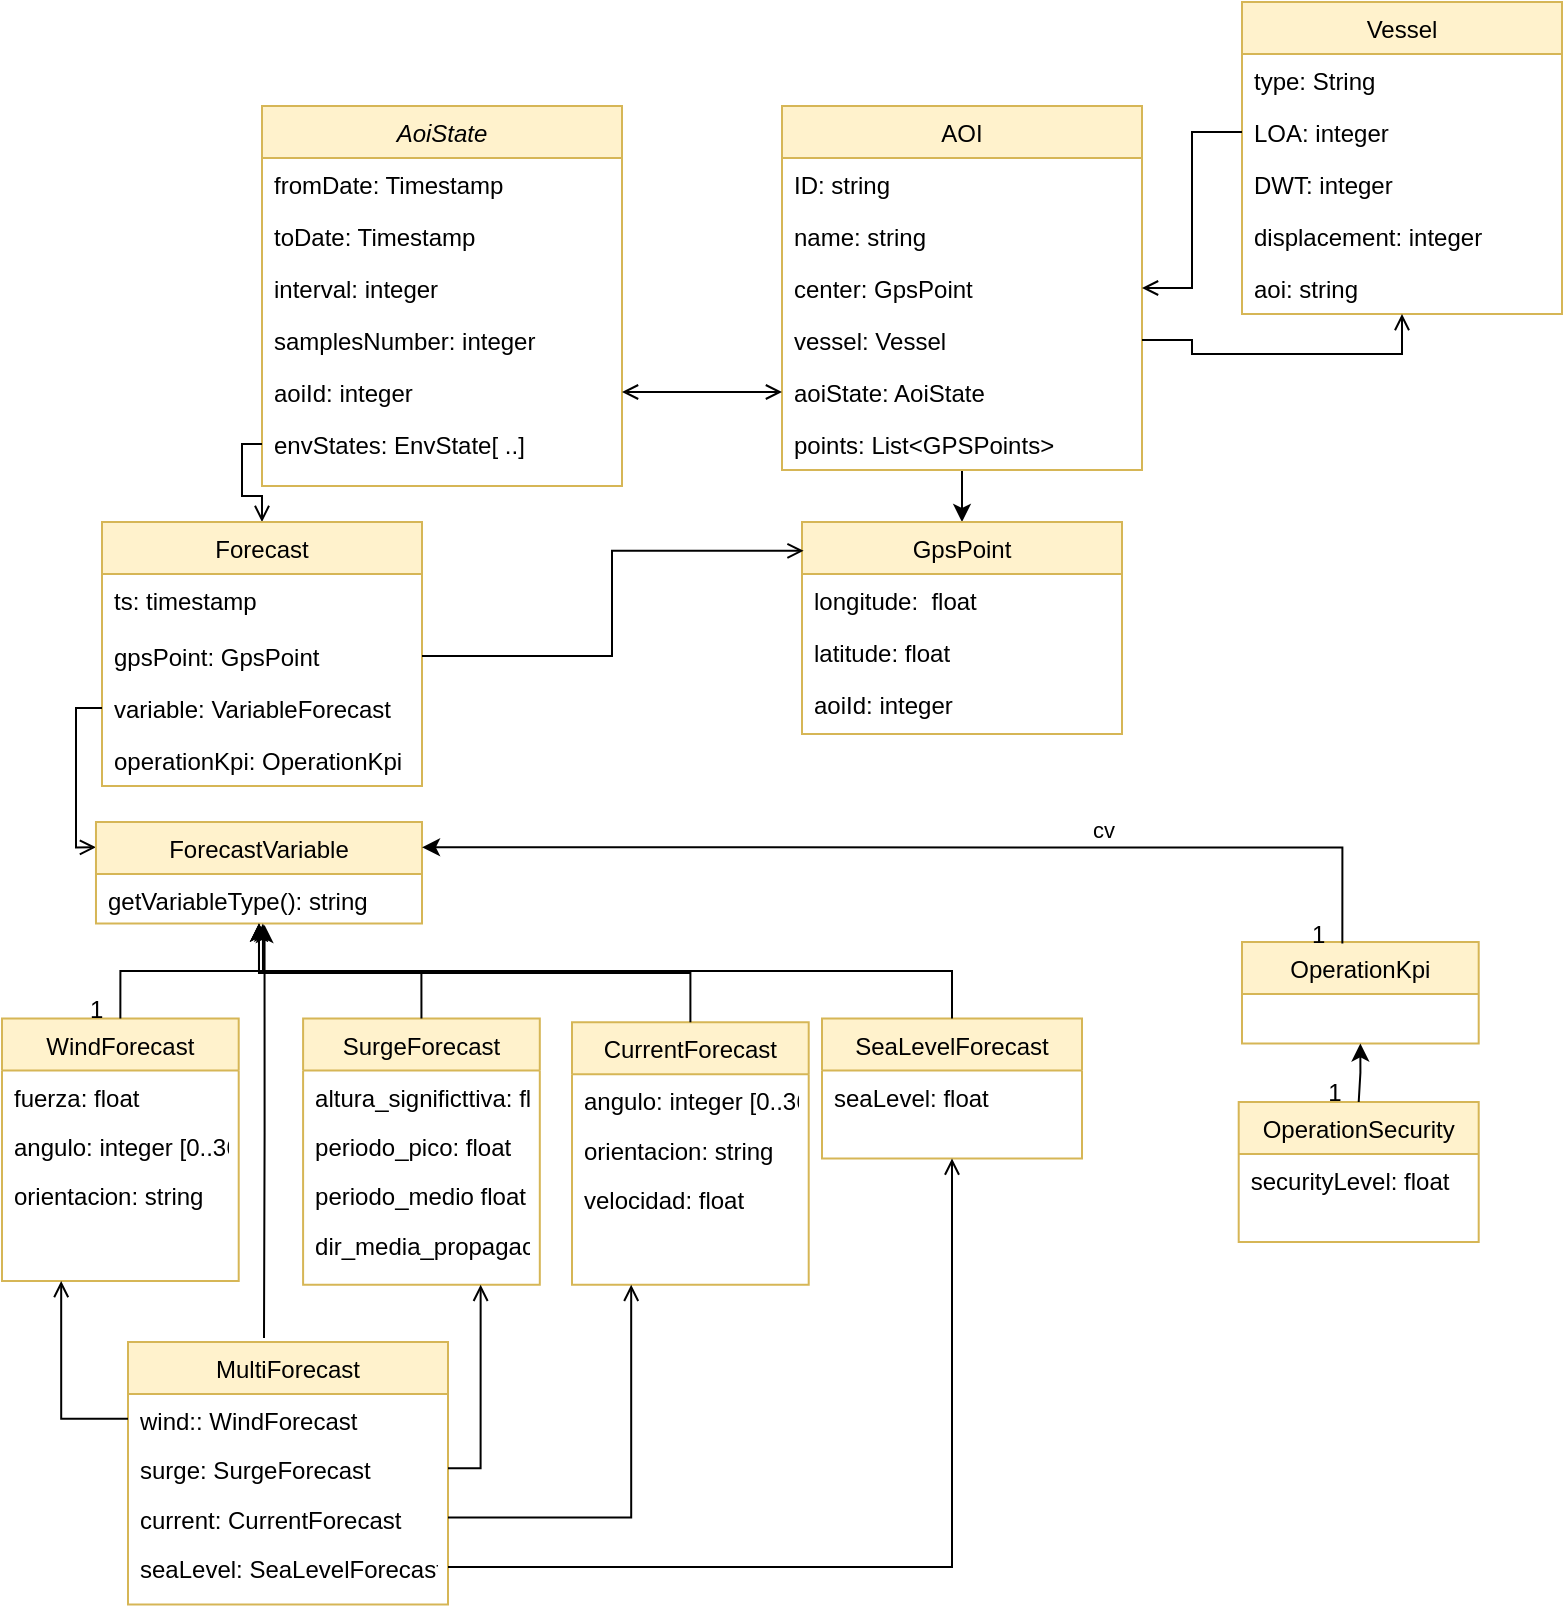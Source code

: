<mxfile version="20.2.3" type="device" pages="2"><diagram id="C5RBs43oDa-KdzZeNtuy" name="Modelo"><mxGraphModel dx="1038" dy="659" grid="1" gridSize="10" guides="1" tooltips="1" connect="1" arrows="1" fold="1" page="1" pageScale="1" pageWidth="827" pageHeight="1169" math="0" shadow="0"><root><mxCell id="WIyWlLk6GJQsqaUBKTNV-0"/><mxCell id="WIyWlLk6GJQsqaUBKTNV-1" parent="WIyWlLk6GJQsqaUBKTNV-0"/><mxCell id="zkfFHV4jXpPFQw0GAbJ--0" value="AoiState" style="swimlane;fontStyle=2;align=center;verticalAlign=top;childLayout=stackLayout;horizontal=1;startSize=26;horizontalStack=0;resizeParent=1;resizeLast=0;collapsible=1;marginBottom=0;rounded=0;shadow=0;strokeWidth=1;fillColor=#fff2cc;strokeColor=#d6b656;" parent="WIyWlLk6GJQsqaUBKTNV-1" vertex="1"><mxGeometry x="140" y="62" width="180" height="190" as="geometry"><mxRectangle x="230" y="140" width="160" height="26" as="alternateBounds"/></mxGeometry></mxCell><mxCell id="zkfFHV4jXpPFQw0GAbJ--1" value="fromDate: Timestamp" style="text;align=left;verticalAlign=top;spacingLeft=4;spacingRight=4;overflow=hidden;rotatable=0;points=[[0,0.5],[1,0.5]];portConstraint=eastwest;" parent="zkfFHV4jXpPFQw0GAbJ--0" vertex="1"><mxGeometry y="26" width="180" height="26" as="geometry"/></mxCell><mxCell id="zkfFHV4jXpPFQw0GAbJ--2" value="toDate: Timestamp" style="text;align=left;verticalAlign=top;spacingLeft=4;spacingRight=4;overflow=hidden;rotatable=0;points=[[0,0.5],[1,0.5]];portConstraint=eastwest;rounded=0;shadow=0;html=0;" parent="zkfFHV4jXpPFQw0GAbJ--0" vertex="1"><mxGeometry y="52" width="180" height="26" as="geometry"/></mxCell><mxCell id="zkfFHV4jXpPFQw0GAbJ--3" value="interval: integer" style="text;align=left;verticalAlign=top;spacingLeft=4;spacingRight=4;overflow=hidden;rotatable=0;points=[[0,0.5],[1,0.5]];portConstraint=eastwest;rounded=0;shadow=0;html=0;" parent="zkfFHV4jXpPFQw0GAbJ--0" vertex="1"><mxGeometry y="78" width="180" height="26" as="geometry"/></mxCell><mxCell id="NjM_qODb5uudZR_qQ9IR-6" value="samplesNumber: integer" style="text;align=left;verticalAlign=top;spacingLeft=4;spacingRight=4;overflow=hidden;rotatable=0;points=[[0,0.5],[1,0.5]];portConstraint=eastwest;rounded=0;shadow=0;html=0;" parent="zkfFHV4jXpPFQw0GAbJ--0" vertex="1"><mxGeometry y="104" width="180" height="26" as="geometry"/></mxCell><mxCell id="NjM_qODb5uudZR_qQ9IR-45" value="aoiId: integer" style="text;align=left;verticalAlign=top;spacingLeft=4;spacingRight=4;overflow=hidden;rotatable=0;points=[[0,0.5],[1,0.5]];portConstraint=eastwest;rounded=0;shadow=0;html=0;" parent="zkfFHV4jXpPFQw0GAbJ--0" vertex="1"><mxGeometry y="130" width="180" height="26" as="geometry"/></mxCell><mxCell id="NjM_qODb5uudZR_qQ9IR-0" value="envStates: EnvState[ ..]" style="text;align=left;verticalAlign=top;spacingLeft=4;spacingRight=4;overflow=hidden;rotatable=0;points=[[0,0.5],[1,0.5]];portConstraint=eastwest;rounded=0;shadow=0;html=0;" parent="zkfFHV4jXpPFQw0GAbJ--0" vertex="1"><mxGeometry y="156" width="180" height="26" as="geometry"/></mxCell><mxCell id="aQqvBl0tUf-TYqyU42x2-2" style="edgeStyle=orthogonalEdgeStyle;rounded=0;orthogonalLoop=1;jettySize=auto;html=1;entryX=0.5;entryY=0;entryDx=0;entryDy=0;" parent="WIyWlLk6GJQsqaUBKTNV-1" source="zkfFHV4jXpPFQw0GAbJ--17" target="NjM_qODb5uudZR_qQ9IR-22" edge="1"><mxGeometry relative="1" as="geometry"/></mxCell><mxCell id="zkfFHV4jXpPFQw0GAbJ--17" value="AOI" style="swimlane;fontStyle=0;align=center;verticalAlign=top;childLayout=stackLayout;horizontal=1;startSize=26;horizontalStack=0;resizeParent=1;resizeLast=0;collapsible=1;marginBottom=0;rounded=0;shadow=0;strokeWidth=1;fillColor=#fff2cc;strokeColor=#d6b656;" parent="WIyWlLk6GJQsqaUBKTNV-1" vertex="1"><mxGeometry x="400" y="62" width="180" height="182" as="geometry"><mxRectangle x="550" y="140" width="160" height="26" as="alternateBounds"/></mxGeometry></mxCell><mxCell id="zkfFHV4jXpPFQw0GAbJ--18" value="ID: string" style="text;align=left;verticalAlign=top;spacingLeft=4;spacingRight=4;overflow=hidden;rotatable=0;points=[[0,0.5],[1,0.5]];portConstraint=eastwest;" parent="zkfFHV4jXpPFQw0GAbJ--17" vertex="1"><mxGeometry y="26" width="180" height="26" as="geometry"/></mxCell><mxCell id="NjM_qODb5uudZR_qQ9IR-5" value="name: string" style="text;align=left;verticalAlign=top;spacingLeft=4;spacingRight=4;overflow=hidden;rotatable=0;points=[[0,0.5],[1,0.5]];portConstraint=eastwest;rounded=0;shadow=0;html=0;" parent="zkfFHV4jXpPFQw0GAbJ--17" vertex="1"><mxGeometry y="52" width="180" height="26" as="geometry"/></mxCell><mxCell id="zkfFHV4jXpPFQw0GAbJ--19" value="center: GpsPoint" style="text;align=left;verticalAlign=top;spacingLeft=4;spacingRight=4;overflow=hidden;rotatable=0;points=[[0,0.5],[1,0.5]];portConstraint=eastwest;rounded=0;shadow=0;html=0;" parent="zkfFHV4jXpPFQw0GAbJ--17" vertex="1"><mxGeometry y="78" width="180" height="26" as="geometry"/></mxCell><mxCell id="zkfFHV4jXpPFQw0GAbJ--20" value="vessel: Vessel" style="text;align=left;verticalAlign=top;spacingLeft=4;spacingRight=4;overflow=hidden;rotatable=0;points=[[0,0.5],[1,0.5]];portConstraint=eastwest;rounded=0;shadow=0;html=0;" parent="zkfFHV4jXpPFQw0GAbJ--17" vertex="1"><mxGeometry y="104" width="180" height="26" as="geometry"/></mxCell><mxCell id="NjM_qODb5uudZR_qQ9IR-4" value="aoiState: AoiState" style="text;align=left;verticalAlign=top;spacingLeft=4;spacingRight=4;overflow=hidden;rotatable=0;points=[[0,0.5],[1,0.5]];portConstraint=eastwest;rounded=0;shadow=0;html=0;" parent="zkfFHV4jXpPFQw0GAbJ--17" vertex="1"><mxGeometry y="130" width="180" height="26" as="geometry"/></mxCell><mxCell id="aQqvBl0tUf-TYqyU42x2-0" value="points: List&lt;GPSPoints&gt;" style="text;align=left;verticalAlign=top;spacingLeft=4;spacingRight=4;overflow=hidden;rotatable=0;points=[[0,0.5],[1,0.5]];portConstraint=eastwest;rounded=0;shadow=0;html=0;" parent="zkfFHV4jXpPFQw0GAbJ--17" vertex="1"><mxGeometry y="156" width="180" height="26" as="geometry"/></mxCell><mxCell id="NjM_qODb5uudZR_qQ9IR-22" value="GpsPoint" style="swimlane;fontStyle=0;align=center;verticalAlign=top;childLayout=stackLayout;horizontal=1;startSize=26;horizontalStack=0;resizeParent=1;resizeLast=0;collapsible=1;marginBottom=0;rounded=0;shadow=0;strokeWidth=1;fillColor=#fff2cc;strokeColor=#d6b656;" parent="WIyWlLk6GJQsqaUBKTNV-1" vertex="1"><mxGeometry x="410" y="270" width="160" height="106" as="geometry"><mxRectangle x="550" y="140" width="160" height="26" as="alternateBounds"/></mxGeometry></mxCell><mxCell id="NjM_qODb5uudZR_qQ9IR-25" value="longitude:  float" style="text;align=left;verticalAlign=top;spacingLeft=4;spacingRight=4;overflow=hidden;rotatable=0;points=[[0,0.5],[1,0.5]];portConstraint=eastwest;rounded=0;shadow=0;html=0;" parent="NjM_qODb5uudZR_qQ9IR-22" vertex="1"><mxGeometry y="26" width="160" height="26" as="geometry"/></mxCell><mxCell id="NjM_qODb5uudZR_qQ9IR-26" value="latitude: float" style="text;align=left;verticalAlign=top;spacingLeft=4;spacingRight=4;overflow=hidden;rotatable=0;points=[[0,0.5],[1,0.5]];portConstraint=eastwest;rounded=0;shadow=0;html=0;" parent="NjM_qODb5uudZR_qQ9IR-22" vertex="1"><mxGeometry y="52" width="160" height="26" as="geometry"/></mxCell><mxCell id="NjM_qODb5uudZR_qQ9IR-56" value="aoiId: integer" style="text;align=left;verticalAlign=top;spacingLeft=4;spacingRight=4;overflow=hidden;rotatable=0;points=[[0,0.5],[1,0.5]];portConstraint=eastwest;rounded=0;shadow=0;html=0;" parent="NjM_qODb5uudZR_qQ9IR-22" vertex="1"><mxGeometry y="78" width="160" height="28" as="geometry"/></mxCell><mxCell id="NjM_qODb5uudZR_qQ9IR-46" value="" style="endArrow=open;shadow=0;strokeWidth=1;rounded=0;endFill=1;elbow=vertical;edgeStyle=orthogonalEdgeStyle;entryX=0.5;entryY=0;entryDx=0;entryDy=0;" parent="WIyWlLk6GJQsqaUBKTNV-1" source="NjM_qODb5uudZR_qQ9IR-0" target="NjM_qODb5uudZR_qQ9IR-51" edge="1"><mxGeometry x="0.5" y="41" relative="1" as="geometry"><mxPoint x="349.64" y="330.612" as="sourcePoint"/><mxPoint x="260" y="417" as="targetPoint"/><mxPoint x="-40" y="32" as="offset"/></mxGeometry></mxCell><mxCell id="NjM_qODb5uudZR_qQ9IR-51" value="Forecast" style="swimlane;fontStyle=0;align=center;verticalAlign=top;childLayout=stackLayout;horizontal=1;startSize=26;horizontalStack=0;resizeParent=1;resizeLast=0;collapsible=1;marginBottom=0;rounded=0;shadow=0;strokeWidth=1;fillColor=#fff2cc;strokeColor=#d6b656;" parent="WIyWlLk6GJQsqaUBKTNV-1" vertex="1"><mxGeometry x="60" y="270" width="160" height="132" as="geometry"><mxRectangle x="130" y="380" width="160" height="26" as="alternateBounds"/></mxGeometry></mxCell><mxCell id="NjM_qODb5uudZR_qQ9IR-54" value="ts: timestamp" style="text;align=left;verticalAlign=top;spacingLeft=4;spacingRight=4;overflow=hidden;rotatable=0;points=[[0,0.5],[1,0.5]];portConstraint=eastwest;" parent="NjM_qODb5uudZR_qQ9IR-51" vertex="1"><mxGeometry y="26" width="160" height="28" as="geometry"/></mxCell><mxCell id="NjM_qODb5uudZR_qQ9IR-52" value="gpsPoint: GpsPoint" style="text;align=left;verticalAlign=top;spacingLeft=4;spacingRight=4;overflow=hidden;rotatable=0;points=[[0,0.5],[1,0.5]];portConstraint=eastwest;" parent="NjM_qODb5uudZR_qQ9IR-51" vertex="1"><mxGeometry y="54" width="160" height="26" as="geometry"/></mxCell><mxCell id="NjM_qODb5uudZR_qQ9IR-53" value="variable: VariableForecast" style="text;align=left;verticalAlign=top;spacingLeft=4;spacingRight=4;overflow=hidden;rotatable=0;points=[[0,0.5],[1,0.5]];portConstraint=eastwest;" parent="NjM_qODb5uudZR_qQ9IR-51" vertex="1"><mxGeometry y="80" width="160" height="26" as="geometry"/></mxCell><mxCell id="KKZDHYkTeOTRye8j1-hG-8" value="operationKpi: OperationKpi" style="text;align=left;verticalAlign=top;spacingLeft=4;spacingRight=4;overflow=hidden;rotatable=0;points=[[0,0.5],[1,0.5]];portConstraint=eastwest;" parent="NjM_qODb5uudZR_qQ9IR-51" vertex="1"><mxGeometry y="106" width="160" height="26" as="geometry"/></mxCell><mxCell id="NjM_qODb5uudZR_qQ9IR-55" value="" style="endArrow=open;shadow=0;strokeWidth=1;rounded=0;endFill=1;elbow=vertical;edgeStyle=orthogonalEdgeStyle;entryX=0;entryY=0.25;entryDx=0;entryDy=0;exitX=0;exitY=0.5;exitDx=0;exitDy=0;" parent="WIyWlLk6GJQsqaUBKTNV-1" source="NjM_qODb5uudZR_qQ9IR-53" target="NjM_qODb5uudZR_qQ9IR-18" edge="1"><mxGeometry x="0.5" y="41" relative="1" as="geometry"><mxPoint x="210" y="389" as="sourcePoint"/><mxPoint x="150" y="440" as="targetPoint"/><mxPoint x="-40" y="32" as="offset"/></mxGeometry></mxCell><mxCell id="8hJ7GGmrRFOtSpsiyORi-1" value="Vessel" style="swimlane;fontStyle=0;align=center;verticalAlign=top;childLayout=stackLayout;horizontal=1;startSize=26;horizontalStack=0;resizeParent=1;resizeLast=0;collapsible=1;marginBottom=0;rounded=0;shadow=0;strokeWidth=1;fillColor=#fff2cc;strokeColor=#d6b656;" parent="WIyWlLk6GJQsqaUBKTNV-1" vertex="1"><mxGeometry x="630" y="10" width="160" height="156" as="geometry"><mxRectangle x="550" y="140" width="160" height="26" as="alternateBounds"/></mxGeometry></mxCell><mxCell id="8hJ7GGmrRFOtSpsiyORi-2" value="type: String   " style="text;align=left;verticalAlign=top;spacingLeft=4;spacingRight=4;overflow=hidden;rotatable=0;points=[[0,0.5],[1,0.5]];portConstraint=eastwest;" parent="8hJ7GGmrRFOtSpsiyORi-1" vertex="1"><mxGeometry y="26" width="160" height="26" as="geometry"/></mxCell><mxCell id="8hJ7GGmrRFOtSpsiyORi-3" value="LOA: integer" style="text;align=left;verticalAlign=top;spacingLeft=4;spacingRight=4;overflow=hidden;rotatable=0;points=[[0,0.5],[1,0.5]];portConstraint=eastwest;rounded=0;shadow=0;html=0;" parent="8hJ7GGmrRFOtSpsiyORi-1" vertex="1"><mxGeometry y="52" width="160" height="26" as="geometry"/></mxCell><mxCell id="8hJ7GGmrRFOtSpsiyORi-4" value="DWT: integer" style="text;align=left;verticalAlign=top;spacingLeft=4;spacingRight=4;overflow=hidden;rotatable=0;points=[[0,0.5],[1,0.5]];portConstraint=eastwest;rounded=0;shadow=0;html=0;" parent="8hJ7GGmrRFOtSpsiyORi-1" vertex="1"><mxGeometry y="78" width="160" height="26" as="geometry"/></mxCell><mxCell id="8hJ7GGmrRFOtSpsiyORi-5" value="displacement: integer" style="text;align=left;verticalAlign=top;spacingLeft=4;spacingRight=4;overflow=hidden;rotatable=0;points=[[0,0.5],[1,0.5]];portConstraint=eastwest;rounded=0;shadow=0;html=0;" parent="8hJ7GGmrRFOtSpsiyORi-1" vertex="1"><mxGeometry y="104" width="160" height="26" as="geometry"/></mxCell><mxCell id="8hJ7GGmrRFOtSpsiyORi-6" value="aoi: string" style="text;align=left;verticalAlign=top;spacingLeft=4;spacingRight=4;overflow=hidden;rotatable=0;points=[[0,0.5],[1,0.5]];portConstraint=eastwest;rounded=0;shadow=0;html=0;" parent="8hJ7GGmrRFOtSpsiyORi-1" vertex="1"><mxGeometry y="130" width="160" height="26" as="geometry"/></mxCell><mxCell id="8hJ7GGmrRFOtSpsiyORi-8" style="edgeStyle=orthogonalEdgeStyle;rounded=0;orthogonalLoop=1;jettySize=auto;html=1;endArrow=open;endFill=0;exitX=0;exitY=0.5;exitDx=0;exitDy=0;" parent="WIyWlLk6GJQsqaUBKTNV-1" source="8hJ7GGmrRFOtSpsiyORi-3" target="zkfFHV4jXpPFQw0GAbJ--17" edge="1"><mxGeometry relative="1" as="geometry"><mxPoint x="590" y="80" as="sourcePoint"/></mxGeometry></mxCell><mxCell id="8hJ7GGmrRFOtSpsiyORi-9" style="edgeStyle=orthogonalEdgeStyle;rounded=0;orthogonalLoop=1;jettySize=auto;html=1;exitX=1;exitY=0.5;exitDx=0;exitDy=0;entryX=0.5;entryY=1;entryDx=0;entryDy=0;endArrow=open;endFill=0;" parent="WIyWlLk6GJQsqaUBKTNV-1" source="zkfFHV4jXpPFQw0GAbJ--20" target="8hJ7GGmrRFOtSpsiyORi-1" edge="1"><mxGeometry relative="1" as="geometry"/></mxCell><mxCell id="aQqvBl0tUf-TYqyU42x2-5" style="edgeStyle=orthogonalEdgeStyle;rounded=0;orthogonalLoop=1;jettySize=auto;html=1;endArrow=open;endFill=0;startArrow=open;startFill=0;" parent="WIyWlLk6GJQsqaUBKTNV-1" source="NjM_qODb5uudZR_qQ9IR-45" target="NjM_qODb5uudZR_qQ9IR-4" edge="1"><mxGeometry relative="1" as="geometry"/></mxCell><mxCell id="aQqvBl0tUf-TYqyU42x2-6" value="SeaLevelForecast" style="swimlane;fontStyle=0;align=center;verticalAlign=top;childLayout=stackLayout;horizontal=1;startSize=26;horizontalStack=0;resizeParent=1;resizeLast=0;collapsible=1;marginBottom=0;rounded=0;shadow=0;strokeWidth=1;fillColor=#fff2cc;strokeColor=#d6b656;" parent="WIyWlLk6GJQsqaUBKTNV-1" vertex="1"><mxGeometry x="420" y="518.27" width="130" height="70" as="geometry"><mxRectangle x="130" y="380" width="160" height="26" as="alternateBounds"/></mxGeometry></mxCell><mxCell id="aQqvBl0tUf-TYqyU42x2-7" value="seaLevel: float" style="text;align=left;verticalAlign=top;spacingLeft=4;spacingRight=4;overflow=hidden;rotatable=0;points=[[0,0.5],[1,0.5]];portConstraint=eastwest;" parent="aQqvBl0tUf-TYqyU42x2-6" vertex="1"><mxGeometry y="26" width="130" height="26" as="geometry"/></mxCell><mxCell id="zkfFHV4jXpPFQw0GAbJ--6" value="WindForecast" style="swimlane;fontStyle=0;align=center;verticalAlign=top;childLayout=stackLayout;horizontal=1;startSize=26;horizontalStack=0;resizeParent=1;resizeLast=0;collapsible=1;marginBottom=0;rounded=0;shadow=0;strokeWidth=1;fillColor=#fff2cc;strokeColor=#d6b656;" parent="WIyWlLk6GJQsqaUBKTNV-1" vertex="1"><mxGeometry x="10" y="518.272" width="118.356" height="131.213" as="geometry"><mxRectangle x="130" y="380" width="160" height="26" as="alternateBounds"/></mxGeometry></mxCell><mxCell id="zkfFHV4jXpPFQw0GAbJ--7" value="fuerza: float" style="text;align=left;verticalAlign=top;spacingLeft=4;spacingRight=4;overflow=hidden;rotatable=0;points=[[0,0.5],[1,0.5]];portConstraint=eastwest;" parent="zkfFHV4jXpPFQw0GAbJ--6" vertex="1"><mxGeometry y="26" width="118.356" height="24.721" as="geometry"/></mxCell><mxCell id="zkfFHV4jXpPFQw0GAbJ--8" value="angulo: integer [0..360]" style="text;align=left;verticalAlign=top;spacingLeft=4;spacingRight=4;overflow=hidden;rotatable=0;points=[[0,0.5],[1,0.5]];portConstraint=eastwest;rounded=0;shadow=0;html=0;" parent="zkfFHV4jXpPFQw0GAbJ--6" vertex="1"><mxGeometry y="50.721" width="118.356" height="24.721" as="geometry"/></mxCell><mxCell id="zkfFHV4jXpPFQw0GAbJ--11" value="orientacion: string" style="text;align=left;verticalAlign=top;spacingLeft=4;spacingRight=4;overflow=hidden;rotatable=0;points=[[0,0.5],[1,0.5]];portConstraint=eastwest;" parent="zkfFHV4jXpPFQw0GAbJ--6" vertex="1"><mxGeometry y="75.443" width="118.356" height="24.721" as="geometry"/></mxCell><mxCell id="NjM_qODb5uudZR_qQ9IR-7" value="SurgeForecast" style="swimlane;fontStyle=0;align=center;verticalAlign=top;childLayout=stackLayout;horizontal=1;startSize=26;horizontalStack=0;resizeParent=1;resizeLast=0;collapsible=1;marginBottom=0;rounded=0;shadow=0;strokeWidth=1;fillColor=#fff2cc;strokeColor=#d6b656;" parent="WIyWlLk6GJQsqaUBKTNV-1" vertex="1"><mxGeometry x="160.548" y="518.272" width="118.356" height="133.115" as="geometry"><mxRectangle x="130" y="380" width="160" height="26" as="alternateBounds"/></mxGeometry></mxCell><mxCell id="NjM_qODb5uudZR_qQ9IR-8" value="altura_significttiva: float" style="text;align=left;verticalAlign=top;spacingLeft=4;spacingRight=4;overflow=hidden;rotatable=0;points=[[0,0.5],[1,0.5]];portConstraint=eastwest;" parent="NjM_qODb5uudZR_qQ9IR-7" vertex="1"><mxGeometry y="26" width="118.356" height="24.721" as="geometry"/></mxCell><mxCell id="NjM_qODb5uudZR_qQ9IR-9" value="periodo_pico: float" style="text;align=left;verticalAlign=top;spacingLeft=4;spacingRight=4;overflow=hidden;rotatable=0;points=[[0,0.5],[1,0.5]];portConstraint=eastwest;rounded=0;shadow=0;html=0;" parent="NjM_qODb5uudZR_qQ9IR-7" vertex="1"><mxGeometry y="50.721" width="118.356" height="24.721" as="geometry"/></mxCell><mxCell id="NjM_qODb5uudZR_qQ9IR-10" value="periodo_medio float" style="text;align=left;verticalAlign=top;spacingLeft=4;spacingRight=4;overflow=hidden;rotatable=0;points=[[0,0.5],[1,0.5]];portConstraint=eastwest;" parent="NjM_qODb5uudZR_qQ9IR-7" vertex="1"><mxGeometry y="75.443" width="118.356" height="24.721" as="geometry"/></mxCell><mxCell id="NjM_qODb5uudZR_qQ9IR-11" value="dir_media_propagacion: integer [0..360]" style="text;align=left;verticalAlign=top;spacingLeft=4;spacingRight=4;overflow=hidden;rotatable=0;points=[[0,0.5],[1,0.5]];portConstraint=eastwest;" parent="NjM_qODb5uudZR_qQ9IR-7" vertex="1"><mxGeometry y="100.164" width="118.356" height="24.721" as="geometry"/></mxCell><mxCell id="NjM_qODb5uudZR_qQ9IR-12" value="CurrentForecast" style="swimlane;fontStyle=0;align=center;verticalAlign=top;childLayout=stackLayout;horizontal=1;startSize=26;horizontalStack=0;resizeParent=1;resizeLast=0;collapsible=1;marginBottom=0;rounded=0;shadow=0;strokeWidth=1;fillColor=#fff2cc;strokeColor=#d6b656;" parent="WIyWlLk6GJQsqaUBKTNV-1" vertex="1"><mxGeometry x="294.999" y="520.172" width="118.356" height="131.213" as="geometry"><mxRectangle x="130" y="380" width="160" height="26" as="alternateBounds"/></mxGeometry></mxCell><mxCell id="NjM_qODb5uudZR_qQ9IR-13" value="angulo: integer [0..360]" style="text;align=left;verticalAlign=top;spacingLeft=4;spacingRight=4;overflow=hidden;rotatable=0;points=[[0,0.5],[1,0.5]];portConstraint=eastwest;" parent="NjM_qODb5uudZR_qQ9IR-12" vertex="1"><mxGeometry y="26" width="118.356" height="24.721" as="geometry"/></mxCell><mxCell id="NjM_qODb5uudZR_qQ9IR-14" value="orientacion: string" style="text;align=left;verticalAlign=top;spacingLeft=4;spacingRight=4;overflow=hidden;rotatable=0;points=[[0,0.5],[1,0.5]];portConstraint=eastwest;rounded=0;shadow=0;html=0;" parent="NjM_qODb5uudZR_qQ9IR-12" vertex="1"><mxGeometry y="50.721" width="118.356" height="24.721" as="geometry"/></mxCell><mxCell id="NjM_qODb5uudZR_qQ9IR-15" value="velocidad: float" style="text;align=left;verticalAlign=top;spacingLeft=4;spacingRight=4;overflow=hidden;rotatable=0;points=[[0,0.5],[1,0.5]];portConstraint=eastwest;" parent="NjM_qODb5uudZR_qQ9IR-12" vertex="1"><mxGeometry y="75.443" width="118.356" height="24.721" as="geometry"/></mxCell><mxCell id="NjM_qODb5uudZR_qQ9IR-18" value="ForecastVariable" style="swimlane;fontStyle=0;align=center;verticalAlign=top;childLayout=stackLayout;horizontal=1;startSize=26;horizontalStack=0;resizeParent=1;resizeLast=0;collapsible=1;marginBottom=0;rounded=0;shadow=0;strokeWidth=1;fillColor=#fff2cc;strokeColor=#d6b656;" parent="WIyWlLk6GJQsqaUBKTNV-1" vertex="1"><mxGeometry x="56.99" y="420" width="163.01" height="50.721" as="geometry"><mxRectangle x="130" y="380" width="160" height="26" as="alternateBounds"/></mxGeometry></mxCell><mxCell id="NjM_qODb5uudZR_qQ9IR-62" value="getVariableType(): string" style="text;align=left;verticalAlign=top;spacingLeft=4;spacingRight=4;overflow=hidden;rotatable=0;points=[[0,0.5],[1,0.5]];portConstraint=eastwest;" parent="NjM_qODb5uudZR_qQ9IR-18" vertex="1"><mxGeometry y="26" width="163.01" height="24.721" as="geometry"/></mxCell><mxCell id="NjM_qODb5uudZR_qQ9IR-41" style="edgeStyle=orthogonalEdgeStyle;rounded=0;orthogonalLoop=1;jettySize=auto;html=1;entryX=0.5;entryY=0;entryDx=0;entryDy=0;exitX=0.5;exitY=1;exitDx=0;exitDy=0;targetPerimeterSpacing=0;startArrow=classic;startFill=1;endArrow=none;endFill=0;" parent="WIyWlLk6GJQsqaUBKTNV-1" source="NjM_qODb5uudZR_qQ9IR-18" target="NjM_qODb5uudZR_qQ9IR-7" edge="1"><mxGeometry relative="1" as="geometry"><mxPoint x="219.726" y="471.311" as="sourcePoint"/></mxGeometry></mxCell><mxCell id="NjM_qODb5uudZR_qQ9IR-35" value="" style="endArrow=none;shadow=0;strokeWidth=1;rounded=0;endFill=0;elbow=vertical;entryX=0.5;entryY=0;entryDx=0;entryDy=0;targetPerimeterSpacing=0;startArrow=classic;startFill=1;exitX=0.5;exitY=1;exitDx=0;exitDy=0;edgeStyle=orthogonalEdgeStyle;" parent="WIyWlLk6GJQsqaUBKTNV-1" source="NjM_qODb5uudZR_qQ9IR-18" target="zkfFHV4jXpPFQw0GAbJ--6" edge="1"><mxGeometry x="0.5" y="41" relative="1" as="geometry"><mxPoint x="219.489" y="449.627" as="sourcePoint"/><mxPoint x="282.603" y="156.01" as="targetPoint"/><mxPoint x="-40" y="32" as="offset"/></mxGeometry></mxCell><mxCell id="NjM_qODb5uudZR_qQ9IR-36" value="1" style="resizable=0;align=right;verticalAlign=bottom;labelBackgroundColor=none;fontSize=12;" parent="NjM_qODb5uudZR_qQ9IR-35" connectable="0" vertex="1"><mxGeometry x="1" relative="1" as="geometry"><mxPoint x="-7" y="4" as="offset"/></mxGeometry></mxCell><mxCell id="NjM_qODb5uudZR_qQ9IR-42" value="" style="endArrow=none;shadow=0;strokeWidth=1;rounded=0;endFill=0;elbow=vertical;exitX=0.5;exitY=1;exitDx=0;exitDy=0;edgeStyle=orthogonalEdgeStyle;targetPerimeterSpacing=0;startArrow=classic;startFill=1;" parent="WIyWlLk6GJQsqaUBKTNV-1" source="NjM_qODb5uudZR_qQ9IR-18" target="NjM_qODb5uudZR_qQ9IR-12" edge="1"><mxGeometry x="0.5" y="41" relative="1" as="geometry"><mxPoint x="219.726" y="471.311" as="sourcePoint"/><mxPoint x="113.945" y="375.65" as="targetPoint"/><mxPoint x="-40" y="32" as="offset"/></mxGeometry></mxCell><mxCell id="NjM_qODb5uudZR_qQ9IR-63" value="MultiForecast" style="swimlane;fontStyle=0;align=center;verticalAlign=top;childLayout=stackLayout;horizontal=1;startSize=26;horizontalStack=0;resizeParent=1;resizeLast=0;collapsible=1;marginBottom=0;rounded=0;shadow=0;strokeWidth=1;fillColor=#fff2cc;strokeColor=#d6b656;" parent="WIyWlLk6GJQsqaUBKTNV-1" vertex="1"><mxGeometry x="73" y="680" width="160" height="131.22" as="geometry"><mxRectangle x="130" y="380" width="160" height="26" as="alternateBounds"/></mxGeometry></mxCell><mxCell id="NjM_qODb5uudZR_qQ9IR-64" value="wind:: WindForecast" style="text;align=left;verticalAlign=top;spacingLeft=4;spacingRight=4;overflow=hidden;rotatable=0;points=[[0,0.5],[1,0.5]];portConstraint=eastwest;" parent="NjM_qODb5uudZR_qQ9IR-63" vertex="1"><mxGeometry y="26" width="160" height="24.721" as="geometry"/></mxCell><mxCell id="NjM_qODb5uudZR_qQ9IR-65" value="surge: SurgeForecast" style="text;align=left;verticalAlign=top;spacingLeft=4;spacingRight=4;overflow=hidden;rotatable=0;points=[[0,0.5],[1,0.5]];portConstraint=eastwest;rounded=0;shadow=0;html=0;" parent="NjM_qODb5uudZR_qQ9IR-63" vertex="1"><mxGeometry y="50.721" width="160" height="24.721" as="geometry"/></mxCell><mxCell id="NjM_qODb5uudZR_qQ9IR-66" value="current: CurrentForecast" style="text;align=left;verticalAlign=top;spacingLeft=4;spacingRight=4;overflow=hidden;rotatable=0;points=[[0,0.5],[1,0.5]];portConstraint=eastwest;" parent="NjM_qODb5uudZR_qQ9IR-63" vertex="1"><mxGeometry y="75.443" width="160" height="24.721" as="geometry"/></mxCell><mxCell id="KKZDHYkTeOTRye8j1-hG-7" value="seaLevel: SeaLevelForecast" style="text;align=left;verticalAlign=top;spacingLeft=4;spacingRight=4;overflow=hidden;rotatable=0;points=[[0,0.5],[1,0.5]];portConstraint=eastwest;" parent="NjM_qODb5uudZR_qQ9IR-63" vertex="1"><mxGeometry y="100.164" width="160" height="24.721" as="geometry"/></mxCell><mxCell id="NjM_qODb5uudZR_qQ9IR-67" value="" style="endArrow=none;shadow=0;strokeWidth=1;rounded=0;endFill=0;elbow=vertical;exitX=0.517;exitY=1.031;exitDx=0;exitDy=0;edgeStyle=orthogonalEdgeStyle;targetPerimeterSpacing=0;startArrow=classic;startFill=1;entryX=0.425;entryY=-0.015;entryDx=0;entryDy=0;exitPerimeter=0;entryPerimeter=0;" parent="WIyWlLk6GJQsqaUBKTNV-1" source="NjM_qODb5uudZR_qQ9IR-62" target="NjM_qODb5uudZR_qQ9IR-63" edge="1"><mxGeometry x="0.5" y="41" relative="1" as="geometry"><mxPoint x="237.479" y="473.213" as="sourcePoint"/><mxPoint x="360.274" y="527.781" as="targetPoint"/><mxPoint x="-40" y="32" as="offset"/></mxGeometry></mxCell><mxCell id="KKZDHYkTeOTRye8j1-hG-9" value="OperationKpi" style="swimlane;fontStyle=0;align=center;verticalAlign=top;childLayout=stackLayout;horizontal=1;startSize=26;horizontalStack=0;resizeParent=1;resizeLast=0;collapsible=1;marginBottom=0;rounded=0;shadow=0;strokeWidth=1;fillColor=#fff2cc;strokeColor=#d6b656;" parent="WIyWlLk6GJQsqaUBKTNV-1" vertex="1"><mxGeometry x="629.996" y="480" width="118.356" height="50.721" as="geometry"><mxRectangle x="130" y="380" width="160" height="26" as="alternateBounds"/></mxGeometry></mxCell><mxCell id="KKZDHYkTeOTRye8j1-hG-11" value="cv" style="endArrow=none;shadow=0;strokeWidth=1;rounded=0;endFill=0;elbow=vertical;targetPerimeterSpacing=0;startArrow=classic;startFill=1;edgeStyle=orthogonalEdgeStyle;exitX=1;exitY=0.25;exitDx=0;exitDy=0;entryX=0.424;entryY=0.015;entryDx=0;entryDy=0;entryPerimeter=0;" parent="WIyWlLk6GJQsqaUBKTNV-1" source="NjM_qODb5uudZR_qQ9IR-18" target="KKZDHYkTeOTRye8j1-hG-9" edge="1"><mxGeometry x="0.5" y="41" relative="1" as="geometry"><mxPoint x="152.795" y="480.647" as="sourcePoint"/><mxPoint x="620" y="420" as="targetPoint"/><mxPoint x="-40" y="32" as="offset"/></mxGeometry></mxCell><mxCell id="KKZDHYkTeOTRye8j1-hG-12" value="1" style="resizable=0;align=right;verticalAlign=bottom;labelBackgroundColor=none;fontSize=12;" parent="KKZDHYkTeOTRye8j1-hG-11" connectable="0" vertex="1"><mxGeometry x="1" relative="1" as="geometry"><mxPoint x="-7" y="4" as="offset"/></mxGeometry></mxCell><mxCell id="KKZDHYkTeOTRye8j1-hG-13" value="OperationSecurity" style="swimlane;fontStyle=0;align=center;verticalAlign=top;childLayout=stackLayout;horizontal=1;startSize=26;horizontalStack=0;resizeParent=1;resizeLast=0;collapsible=1;marginBottom=0;rounded=0;shadow=0;strokeWidth=1;fillColor=#fff2cc;strokeColor=#d6b656;" parent="WIyWlLk6GJQsqaUBKTNV-1" vertex="1"><mxGeometry x="628.35" y="560" width="120" height="70" as="geometry"><mxRectangle x="130" y="380" width="160" height="26" as="alternateBounds"/></mxGeometry></mxCell><mxCell id="KKZDHYkTeOTRye8j1-hG-14" value="securityLevel: float" style="text;align=left;verticalAlign=top;spacingLeft=4;spacingRight=4;overflow=hidden;rotatable=0;points=[[0,0.5],[1,0.5]];portConstraint=eastwest;" parent="KKZDHYkTeOTRye8j1-hG-13" vertex="1"><mxGeometry y="26" width="120" height="26" as="geometry"/></mxCell><mxCell id="KKZDHYkTeOTRye8j1-hG-15" value="" style="endArrow=none;shadow=0;strokeWidth=1;rounded=0;endFill=0;elbow=vertical;targetPerimeterSpacing=0;startArrow=classic;startFill=1;edgeStyle=orthogonalEdgeStyle;exitX=0.5;exitY=1;exitDx=0;exitDy=0;entryX=0.5;entryY=0;entryDx=0;entryDy=0;" parent="WIyWlLk6GJQsqaUBKTNV-1" source="KKZDHYkTeOTRye8j1-hG-9" target="KKZDHYkTeOTRye8j1-hG-13" edge="1"><mxGeometry x="0.776" y="20" relative="1" as="geometry"><mxPoint x="185.342" y="442.68" as="sourcePoint"/><mxPoint x="690.179" y="490.761" as="targetPoint"/><mxPoint as="offset"/></mxGeometry></mxCell><mxCell id="KKZDHYkTeOTRye8j1-hG-16" value="1" style="resizable=0;align=right;verticalAlign=bottom;labelBackgroundColor=none;fontSize=12;" parent="KKZDHYkTeOTRye8j1-hG-15" connectable="0" vertex="1"><mxGeometry x="1" relative="1" as="geometry"><mxPoint x="-7" y="4" as="offset"/></mxGeometry></mxCell><mxCell id="KKZDHYkTeOTRye8j1-hG-19" value="" style="endArrow=none;shadow=0;strokeWidth=1;rounded=0;endFill=0;elbow=vertical;exitX=0.512;exitY=1.003;exitDx=0;exitDy=0;edgeStyle=orthogonalEdgeStyle;targetPerimeterSpacing=0;startArrow=classic;startFill=1;exitPerimeter=0;" parent="WIyWlLk6GJQsqaUBKTNV-1" source="NjM_qODb5uudZR_qQ9IR-62" target="aQqvBl0tUf-TYqyU42x2-6" edge="1"><mxGeometry x="0.5" y="41" relative="1" as="geometry"><mxPoint x="148.495" y="480.721" as="sourcePoint"/><mxPoint x="362.9" y="528.272" as="targetPoint"/><mxPoint x="-40" y="32" as="offset"/></mxGeometry></mxCell><mxCell id="KKZDHYkTeOTRye8j1-hG-20" value="" style="endArrow=open;shadow=0;strokeWidth=1;rounded=0;endFill=1;elbow=vertical;edgeStyle=orthogonalEdgeStyle;entryX=0.25;entryY=1;entryDx=0;entryDy=0;exitX=0;exitY=0.5;exitDx=0;exitDy=0;" parent="WIyWlLk6GJQsqaUBKTNV-1" source="NjM_qODb5uudZR_qQ9IR-64" target="zkfFHV4jXpPFQw0GAbJ--6" edge="1"><mxGeometry x="0.5" y="41" relative="1" as="geometry"><mxPoint x="70" y="373" as="sourcePoint"/><mxPoint x="66.99" y="442.68" as="targetPoint"/><mxPoint x="-40" y="32" as="offset"/></mxGeometry></mxCell><mxCell id="KKZDHYkTeOTRye8j1-hG-21" value="" style="endArrow=open;shadow=0;strokeWidth=1;rounded=0;endFill=1;elbow=vertical;edgeStyle=orthogonalEdgeStyle;exitX=1;exitY=0.5;exitDx=0;exitDy=0;entryX=0.75;entryY=1;entryDx=0;entryDy=0;" parent="WIyWlLk6GJQsqaUBKTNV-1" source="NjM_qODb5uudZR_qQ9IR-65" target="NjM_qODb5uudZR_qQ9IR-7" edge="1"><mxGeometry x="0.5" y="41" relative="1" as="geometry"><mxPoint x="120" y="748.361" as="sourcePoint"/><mxPoint x="200" y="650" as="targetPoint"/><mxPoint x="-40" y="32" as="offset"/></mxGeometry></mxCell><mxCell id="KKZDHYkTeOTRye8j1-hG-22" value="" style="endArrow=open;shadow=0;strokeWidth=1;rounded=0;endFill=1;elbow=vertical;edgeStyle=orthogonalEdgeStyle;entryX=0.25;entryY=1;entryDx=0;entryDy=0;exitX=1;exitY=0.5;exitDx=0;exitDy=0;" parent="WIyWlLk6GJQsqaUBKTNV-1" source="NjM_qODb5uudZR_qQ9IR-66" target="NjM_qODb5uudZR_qQ9IR-12" edge="1"><mxGeometry x="0.5" y="41" relative="1" as="geometry"><mxPoint x="210" y="690" as="sourcePoint"/><mxPoint x="210" y="660" as="targetPoint"/><mxPoint x="-40" y="32" as="offset"/></mxGeometry></mxCell><mxCell id="KKZDHYkTeOTRye8j1-hG-23" value="" style="endArrow=open;shadow=0;strokeWidth=1;rounded=0;endFill=1;elbow=vertical;edgeStyle=orthogonalEdgeStyle;entryX=0.5;entryY=1;entryDx=0;entryDy=0;exitX=1;exitY=0.5;exitDx=0;exitDy=0;" parent="WIyWlLk6GJQsqaUBKTNV-1" source="KKZDHYkTeOTRye8j1-hG-7" target="aQqvBl0tUf-TYqyU42x2-6" edge="1"><mxGeometry x="0.5" y="41" relative="1" as="geometry"><mxPoint x="280" y="775.6" as="sourcePoint"/><mxPoint x="333.288" y="659.486" as="targetPoint"/><mxPoint x="-40" y="32" as="offset"/></mxGeometry></mxCell><mxCell id="_8WXeTm6r2D3pfxRI5zy-0" value="" style="endArrow=open;shadow=0;strokeWidth=1;rounded=0;endFill=1;elbow=vertical;edgeStyle=orthogonalEdgeStyle;entryX=0.005;entryY=0.136;entryDx=0;entryDy=0;entryPerimeter=0;" edge="1" parent="WIyWlLk6GJQsqaUBKTNV-1" source="NjM_qODb5uudZR_qQ9IR-52" target="NjM_qODb5uudZR_qQ9IR-22"><mxGeometry x="0.5" y="41" relative="1" as="geometry"><mxPoint x="150" y="241" as="sourcePoint"/><mxPoint x="250" y="290" as="targetPoint"/><mxPoint x="-40" y="32" as="offset"/></mxGeometry></mxCell></root></mxGraphModel></diagram><diagram id="ULHEF86KY9WFoJdgln5G" name="Página-2"><mxGraphModel dx="769" dy="488" grid="1" gridSize="10" guides="1" tooltips="1" connect="1" arrows="1" fold="1" page="1" pageScale="1" pageWidth="827" pageHeight="1169" math="0" shadow="0"><root><mxCell id="0"/><mxCell id="1" parent="0"/><mxCell id="phmfM5ABiEYCxCHReoKe-5" style="edgeStyle=orthogonalEdgeStyle;rounded=0;orthogonalLoop=1;jettySize=auto;html=1;exitX=0.5;exitY=1;exitDx=0;exitDy=0;entryX=0;entryY=0.5;entryDx=0;entryDy=0;" edge="1" parent="1" source="phmfM5ABiEYCxCHReoKe-2" target="phmfM5ABiEYCxCHReoKe-3"><mxGeometry relative="1" as="geometry"/></mxCell><mxCell id="Y2BfjF10fry_ywSUw8kb-13" style="edgeStyle=orthogonalEdgeStyle;rounded=0;orthogonalLoop=1;jettySize=auto;html=1;exitX=0.5;exitY=1;exitDx=0;exitDy=0;entryX=0;entryY=0.5;entryDx=0;entryDy=0;" edge="1" parent="1" source="phmfM5ABiEYCxCHReoKe-2" target="Y2BfjF10fry_ywSUw8kb-8"><mxGeometry relative="1" as="geometry"><Array as="points"><mxPoint x="120" y="381"/></Array></mxGeometry></mxCell><mxCell id="shjOHi6PdzXdo3uCJhza-3" style="edgeStyle=orthogonalEdgeStyle;rounded=0;orthogonalLoop=1;jettySize=auto;html=1;entryX=0;entryY=0.5;entryDx=0;entryDy=0;exitX=0.5;exitY=1;exitDx=0;exitDy=0;" edge="1" parent="1" source="phmfM5ABiEYCxCHReoKe-2" target="shjOHi6PdzXdo3uCJhza-2"><mxGeometry relative="1" as="geometry"/></mxCell><mxCell id="phmfM5ABiEYCxCHReoKe-2" value="proas-frontend" style="whiteSpace=wrap;html=1;aspect=fixed;" vertex="1" parent="1"><mxGeometry x="80" y="196" width="80" height="80" as="geometry"/></mxCell><mxCell id="Y2BfjF10fry_ywSUw8kb-11" style="edgeStyle=orthogonalEdgeStyle;rounded=0;orthogonalLoop=1;jettySize=auto;html=1;" edge="1" parent="1" source="shjOHi6PdzXdo3uCJhza-2" target="Y2BfjF10fry_ywSUw8kb-10"><mxGeometry relative="1" as="geometry"/></mxCell><mxCell id="phmfM5ABiEYCxCHReoKe-3" value=":8761/vessel" style="rounded=0;whiteSpace=wrap;html=1;" vertex="1" parent="1"><mxGeometry x="230" y="326" width="140" height="30" as="geometry"/></mxCell><mxCell id="Y2BfjF10fry_ywSUw8kb-1" value="Vessel" style="swimlane;fontStyle=0;align=center;verticalAlign=top;childLayout=stackLayout;horizontal=1;startSize=26;horizontalStack=0;resizeParent=1;resizeLast=0;collapsible=1;marginBottom=0;rounded=0;shadow=0;strokeWidth=1;fillColor=#fff2cc;strokeColor=#d6b656;" vertex="1" parent="1"><mxGeometry x="290" y="20" width="160" height="156" as="geometry"><mxRectangle x="550" y="140" width="160" height="26" as="alternateBounds"/></mxGeometry></mxCell><mxCell id="Y2BfjF10fry_ywSUw8kb-2" value="type: String   " style="text;align=left;verticalAlign=top;spacingLeft=4;spacingRight=4;overflow=hidden;rotatable=0;points=[[0,0.5],[1,0.5]];portConstraint=eastwest;" vertex="1" parent="Y2BfjF10fry_ywSUw8kb-1"><mxGeometry y="26" width="160" height="26" as="geometry"/></mxCell><mxCell id="Y2BfjF10fry_ywSUw8kb-3" value="LOA: integer" style="text;align=left;verticalAlign=top;spacingLeft=4;spacingRight=4;overflow=hidden;rotatable=0;points=[[0,0.5],[1,0.5]];portConstraint=eastwest;rounded=0;shadow=0;html=0;" vertex="1" parent="Y2BfjF10fry_ywSUw8kb-1"><mxGeometry y="52" width="160" height="26" as="geometry"/></mxCell><mxCell id="Y2BfjF10fry_ywSUw8kb-4" value="DWT: integer" style="text;align=left;verticalAlign=top;spacingLeft=4;spacingRight=4;overflow=hidden;rotatable=0;points=[[0,0.5],[1,0.5]];portConstraint=eastwest;rounded=0;shadow=0;html=0;" vertex="1" parent="Y2BfjF10fry_ywSUw8kb-1"><mxGeometry y="78" width="160" height="26" as="geometry"/></mxCell><mxCell id="Y2BfjF10fry_ywSUw8kb-5" value="displacement: integer" style="text;align=left;verticalAlign=top;spacingLeft=4;spacingRight=4;overflow=hidden;rotatable=0;points=[[0,0.5],[1,0.5]];portConstraint=eastwest;rounded=0;shadow=0;html=0;" vertex="1" parent="Y2BfjF10fry_ywSUw8kb-1"><mxGeometry y="104" width="160" height="26" as="geometry"/></mxCell><mxCell id="Y2BfjF10fry_ywSUw8kb-6" value="aoi: string" style="text;align=left;verticalAlign=top;spacingLeft=4;spacingRight=4;overflow=hidden;rotatable=0;points=[[0,0.5],[1,0.5]];portConstraint=eastwest;rounded=0;shadow=0;html=0;" vertex="1" parent="Y2BfjF10fry_ywSUw8kb-1"><mxGeometry y="130" width="160" height="26" as="geometry"/></mxCell><mxCell id="Y2BfjF10fry_ywSUw8kb-7" value="http://8761&lt;br&gt;/proas-backend&lt;br&gt;" style="whiteSpace=wrap;html=1;aspect=fixed;" vertex="1" parent="1"><mxGeometry x="240" y="196" width="80" height="80" as="geometry"/></mxCell><mxCell id="Y2BfjF10fry_ywSUw8kb-8" value="/aois/{id}" style="rounded=0;whiteSpace=wrap;html=1;" vertex="1" parent="1"><mxGeometry x="230" y="366" width="140" height="30" as="geometry"/></mxCell><mxCell id="Y2BfjF10fry_ywSUw8kb-9" value="http://8762&lt;br&gt;/proas-predictive" style="whiteSpace=wrap;html=1;aspect=fixed;" vertex="1" parent="1"><mxGeometry x="500" y="196" width="80" height="80" as="geometry"/></mxCell><mxCell id="Y2BfjF10fry_ywSUw8kb-10" value="/aoi/{id}/state" style="rounded=0;whiteSpace=wrap;html=1;" vertex="1" parent="1"><mxGeometry x="470" y="411" width="140" height="30" as="geometry"/></mxCell><mxCell id="JMj_n59AQciVXIeeM7PH-1" value="AoiState" style="swimlane;fontStyle=2;align=center;verticalAlign=top;childLayout=stackLayout;horizontal=1;startSize=26;horizontalStack=0;resizeParent=1;resizeLast=0;collapsible=1;marginBottom=0;rounded=0;shadow=0;strokeWidth=1;fillColor=#fff2cc;strokeColor=#d6b656;" vertex="1" parent="1"><mxGeometry x="450" y="489" width="180" height="190" as="geometry"><mxRectangle x="230" y="140" width="160" height="26" as="alternateBounds"/></mxGeometry></mxCell><mxCell id="JMj_n59AQciVXIeeM7PH-2" value="fromDate: Timestamp" style="text;align=left;verticalAlign=top;spacingLeft=4;spacingRight=4;overflow=hidden;rotatable=0;points=[[0,0.5],[1,0.5]];portConstraint=eastwest;" vertex="1" parent="JMj_n59AQciVXIeeM7PH-1"><mxGeometry y="26" width="180" height="26" as="geometry"/></mxCell><mxCell id="JMj_n59AQciVXIeeM7PH-3" value="toDate: Timestamp" style="text;align=left;verticalAlign=top;spacingLeft=4;spacingRight=4;overflow=hidden;rotatable=0;points=[[0,0.5],[1,0.5]];portConstraint=eastwest;rounded=0;shadow=0;html=0;" vertex="1" parent="JMj_n59AQciVXIeeM7PH-1"><mxGeometry y="52" width="180" height="26" as="geometry"/></mxCell><mxCell id="JMj_n59AQciVXIeeM7PH-4" value="interval: integer" style="text;align=left;verticalAlign=top;spacingLeft=4;spacingRight=4;overflow=hidden;rotatable=0;points=[[0,0.5],[1,0.5]];portConstraint=eastwest;rounded=0;shadow=0;html=0;" vertex="1" parent="JMj_n59AQciVXIeeM7PH-1"><mxGeometry y="78" width="180" height="26" as="geometry"/></mxCell><mxCell id="JMj_n59AQciVXIeeM7PH-5" value="samplesNumber: integer" style="text;align=left;verticalAlign=top;spacingLeft=4;spacingRight=4;overflow=hidden;rotatable=0;points=[[0,0.5],[1,0.5]];portConstraint=eastwest;rounded=0;shadow=0;html=0;" vertex="1" parent="JMj_n59AQciVXIeeM7PH-1"><mxGeometry y="104" width="180" height="26" as="geometry"/></mxCell><mxCell id="JMj_n59AQciVXIeeM7PH-6" value="aoi: AOI" style="text;align=left;verticalAlign=top;spacingLeft=4;spacingRight=4;overflow=hidden;rotatable=0;points=[[0,0.5],[1,0.5]];portConstraint=eastwest;rounded=0;shadow=0;html=0;" vertex="1" parent="JMj_n59AQciVXIeeM7PH-1"><mxGeometry y="130" width="180" height="26" as="geometry"/></mxCell><mxCell id="JMj_n59AQciVXIeeM7PH-7" value="envStates: EnvState[ ..]" style="text;align=left;verticalAlign=top;spacingLeft=4;spacingRight=4;overflow=hidden;rotatable=0;points=[[0,0.5],[1,0.5]];portConstraint=eastwest;rounded=0;shadow=0;html=0;" vertex="1" parent="JMj_n59AQciVXIeeM7PH-1"><mxGeometry y="156" width="180" height="26" as="geometry"/></mxCell><mxCell id="JMj_n59AQciVXIeeM7PH-8" value="" style="endArrow=none;dashed=1;html=1;dashPattern=1 3;strokeWidth=2;rounded=0;exitX=1;exitY=0;exitDx=0;exitDy=0;" edge="1" parent="1" source="phmfM5ABiEYCxCHReoKe-3" target="Y2BfjF10fry_ywSUw8kb-6"><mxGeometry width="50" height="50" relative="1" as="geometry"><mxPoint x="390" y="260" as="sourcePoint"/><mxPoint x="440" y="210" as="targetPoint"/></mxGeometry></mxCell><mxCell id="JMj_n59AQciVXIeeM7PH-10" value="" style="endArrow=none;dashed=1;html=1;dashPattern=1 3;strokeWidth=2;rounded=0;exitX=0.5;exitY=1;exitDx=0;exitDy=0;" edge="1" parent="1" source="Y2BfjF10fry_ywSUw8kb-10" target="JMj_n59AQciVXIeeM7PH-1"><mxGeometry width="50" height="50" relative="1" as="geometry"><mxPoint x="380" y="336" as="sourcePoint"/><mxPoint x="389.202" y="186" as="targetPoint"/></mxGeometry></mxCell><mxCell id="shjOHi6PdzXdo3uCJhza-2" value="/aois/{id}/state" style="rounded=0;whiteSpace=wrap;html=1;" vertex="1" parent="1"><mxGeometry x="230" y="411" width="140" height="30" as="geometry"/></mxCell></root></mxGraphModel></diagram></mxfile>